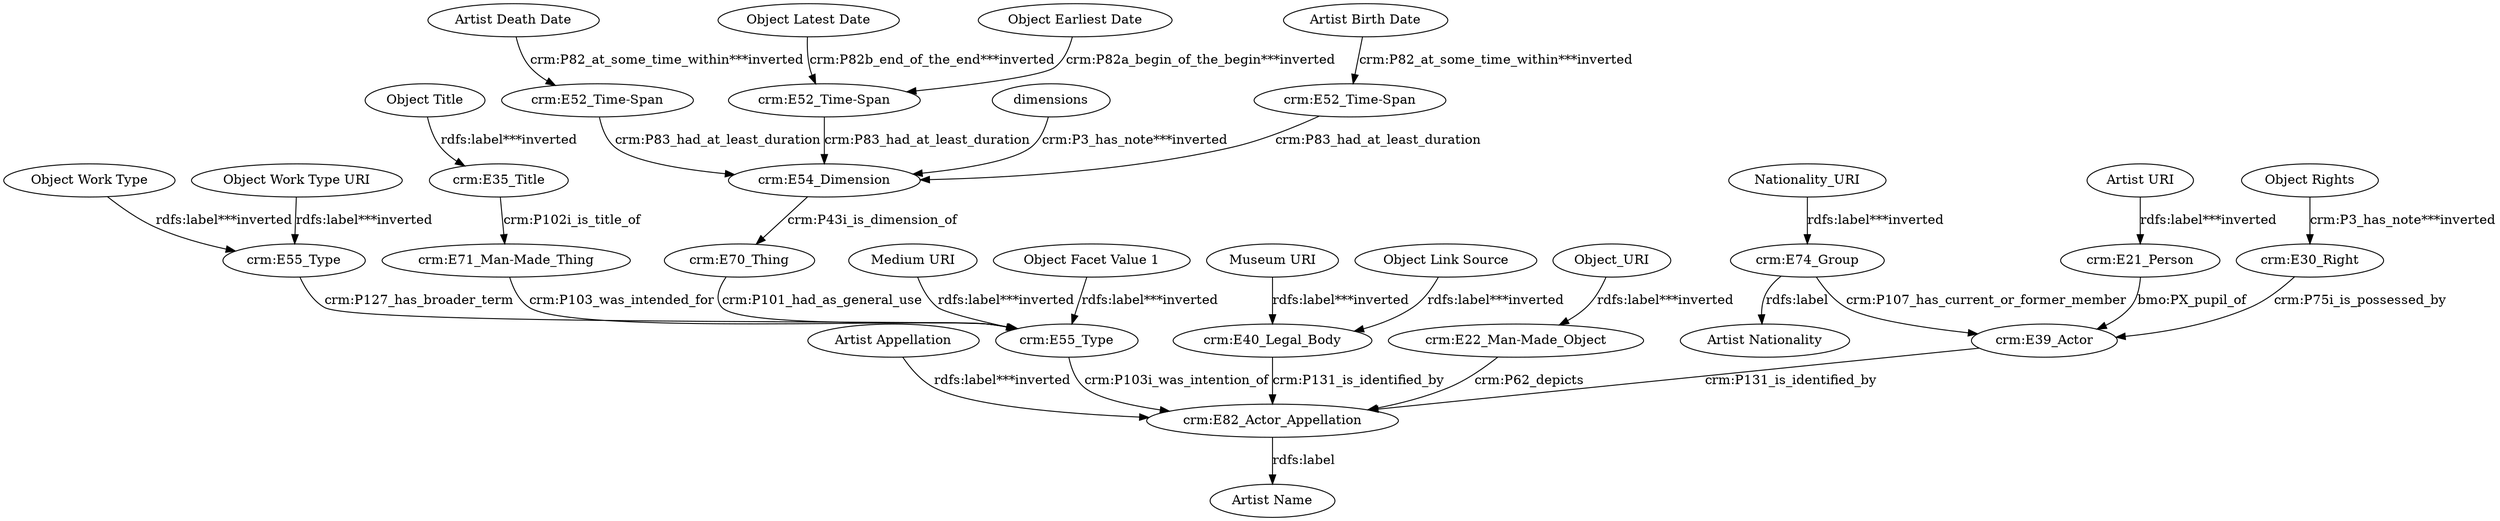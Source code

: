 digraph {
  "Artist Appellation" [type=attribute_name,label="Artist Appellation"]
  "crm:E82_Actor_Appellation1" [type=class_uri,label="crm:E82_Actor_Appellation"]
  "Artist Birth Date" [type=attribute_name,label="Artist Birth Date"]
  "crm:E52_Time-Span1" [type=class_uri,label="crm:E52_Time-Span"]
  "Artist Death Date" [type=attribute_name,label="Artist Death Date"]
  "crm:E52_Time-Span2" [type=class_uri,label="crm:E52_Time-Span"]
  "Artist URI" [type=attribute_name,label="Artist URI"]
  "crm:E21_Person1" [type=class_uri,label="crm:E21_Person"]
  "Medium URI" [type=attribute_name,label="Medium URI"]
  "crm:E55_Type2" [type=class_uri,label="crm:E55_Type"]
  "Museum URI" [type=attribute_name,label="Museum URI"]
  "crm:E40_Legal_Body1" [type=class_uri,label="crm:E40_Legal_Body"]
  Nationality_URI [type=attribute_name,label=Nationality_URI]
  "crm:E74_Group1" [type=class_uri,label="crm:E74_Group"]
  "Object Earliest Date" [type=attribute_name,label="Object Earliest Date"]
  "crm:E52_Time-Span3" [type=class_uri,label="crm:E52_Time-Span"]
  "Object Facet Value 1" [type=attribute_name,label="Object Facet Value 1"]
  "Object Latest Date" [type=attribute_name,label="Object Latest Date"]
  "Object Link Source" [type=attribute_name,label="Object Link Source"]
  "Object Rights" [type=attribute_name,label="Object Rights"]
  "crm:E30_Right1" [type=class_uri,label="crm:E30_Right"]
  "Object Title" [type=attribute_name,label="Object Title"]
  "crm:E35_Title1" [type=class_uri,label="crm:E35_Title"]
  "Object Work Type URI" [type=attribute_name,label="Object Work Type URI"]
  "crm:E55_Type1" [type=class_uri,label="crm:E55_Type"]
  "Object Work Type" [type=attribute_name,label="Object Work Type"]
  Object_URI [type=attribute_name,label=Object_URI]
  "crm:E22_Man-Made_Object1" [type=class_uri,label="crm:E22_Man-Made_Object"]
  "crm:E39_Actor" [type=class_uri,label="crm:E39_Actor"]
  "crm:E71_Man-Made_Thing" [type=class_uri,label="crm:E71_Man-Made_Thing"]
  "crm:E54_Dimension1" [type=class_uri,label="crm:E54_Dimension"]
  "crm:E70_Thing" [type=class_uri,label="crm:E70_Thing"]
  "Artist Nationality" [type=attribute_name,label="Artist Nationality"]
  "Artist Name" [type=attribute_name,label="Artist Name"]
  dimensions [type=attribute_name,label=dimensions]
  "Artist Appellation" -> "crm:E82_Actor_Appellation1" [type=st_property_uri,label="rdfs:label***inverted",weight=1]
  "Artist Birth Date" -> "crm:E52_Time-Span1" [type=st_property_uri,label="crm:P82_at_some_time_within***inverted",weight=1]
  "Artist Death Date" -> "crm:E52_Time-Span2" [type=st_property_uri,label="crm:P82_at_some_time_within***inverted",weight=1]
  "Artist URI" -> "crm:E21_Person1" [type=st_property_uri,label="rdfs:label***inverted",weight=1]
  "Medium URI" -> "crm:E55_Type2" [type=st_property_uri,label="rdfs:label***inverted",weight=1]
  "Museum URI" -> "crm:E40_Legal_Body1" [type=st_property_uri,label="rdfs:label***inverted",weight=1]
  Nationality_URI -> "crm:E74_Group1" [type=st_property_uri,label="rdfs:label***inverted",weight=1]
  "Object Earliest Date" -> "crm:E52_Time-Span3" [type=st_property_uri,label="crm:P82a_begin_of_the_begin***inverted",weight=1]
  "Object Facet Value 1" -> "crm:E55_Type2" [type=st_property_uri,label="rdfs:label***inverted",weight=1]
  "Object Latest Date" -> "crm:E52_Time-Span3" [type=st_property_uri,label="crm:P82b_end_of_the_end***inverted",weight=1]
  "Object Link Source" -> "crm:E40_Legal_Body1" [type=st_property_uri,label="rdfs:label***inverted",weight=1]
  "Object Rights" -> "crm:E30_Right1" [type=st_property_uri,label="crm:P3_has_note***inverted",weight=1]
  "Object Title" -> "crm:E35_Title1" [type=st_property_uri,label="rdfs:label***inverted",weight=1]
  "Object Work Type URI" -> "crm:E55_Type1" [type=st_property_uri,label="rdfs:label***inverted",weight=1]
  "Object Work Type" -> "crm:E55_Type1" [type=st_property_uri,label="rdfs:label***inverted",weight=1]
  Object_URI -> "crm:E22_Man-Made_Object1" [type=st_property_uri,label="rdfs:label***inverted",weight=1]
  "crm:E21_Person1" -> "crm:E39_Actor" [label="bmo:PX_pupil_of",type=direct_property_uri,weight=1]
  "crm:E22_Man-Made_Object1" -> "crm:E82_Actor_Appellation1" [label="crm:P62_depicts",type=inherited,weight=4]
  "crm:E30_Right1" -> "crm:E39_Actor" [label="crm:P75i_is_possessed_by",type=direct_property_uri,weight=1]
  "crm:E35_Title1" -> "crm:E71_Man-Made_Thing" [label="crm:P102i_is_title_of",type=direct_property_uri,weight=1]
  "crm:E39_Actor" -> "crm:E82_Actor_Appellation1" [label="crm:P131_is_identified_by",type=direct_property_uri,weight=1]
  "crm:E40_Legal_Body1" -> "crm:E82_Actor_Appellation1" [label="crm:P131_is_identified_by",type=inherited,weight=4]
  "crm:E52_Time-Span1" -> "crm:E54_Dimension1" [label="crm:P83_had_at_least_duration",type=direct_property_uri,weight=1]
  "crm:E52_Time-Span2" -> "crm:E54_Dimension1" [label="crm:P83_had_at_least_duration",type=direct_property_uri,weight=1]
  "crm:E52_Time-Span3" -> "crm:E54_Dimension1" [label="crm:P83_had_at_least_duration",type=direct_property_uri,weight=1]
  "crm:E54_Dimension1" -> "crm:E70_Thing" [label="crm:P43i_is_dimension_of",type=direct_property_uri,weight=1]
  "crm:E55_Type1" -> "crm:E55_Type2" [label="crm:P127_has_broader_term",type=direct_property_uri,weight=1]
  "crm:E55_Type2" -> "crm:E82_Actor_Appellation1" [label="crm:P103i_was_intention_of",type=inherited,weight=4]
  "crm:E70_Thing" -> "crm:E55_Type2" [label="crm:P101_had_as_general_use",type=direct_property_uri,weight=1]
  "crm:E71_Man-Made_Thing" -> "crm:E55_Type2" [label="crm:P103_was_intended_for",type=direct_property_uri,weight=1]
  "crm:E74_Group1" -> "Artist Nationality" [label="rdfs:label",type=st_property_uri]
  "crm:E74_Group1" -> "crm:E39_Actor" [label="crm:P107_has_current_or_former_member",type=direct_property_uri,weight=1]
  "crm:E82_Actor_Appellation1" -> "Artist Name" [label="rdfs:label",type=st_property_uri]
  dimensions -> "crm:E54_Dimension1" [type=st_property_uri,label="crm:P3_has_note***inverted",weight=1]
}
